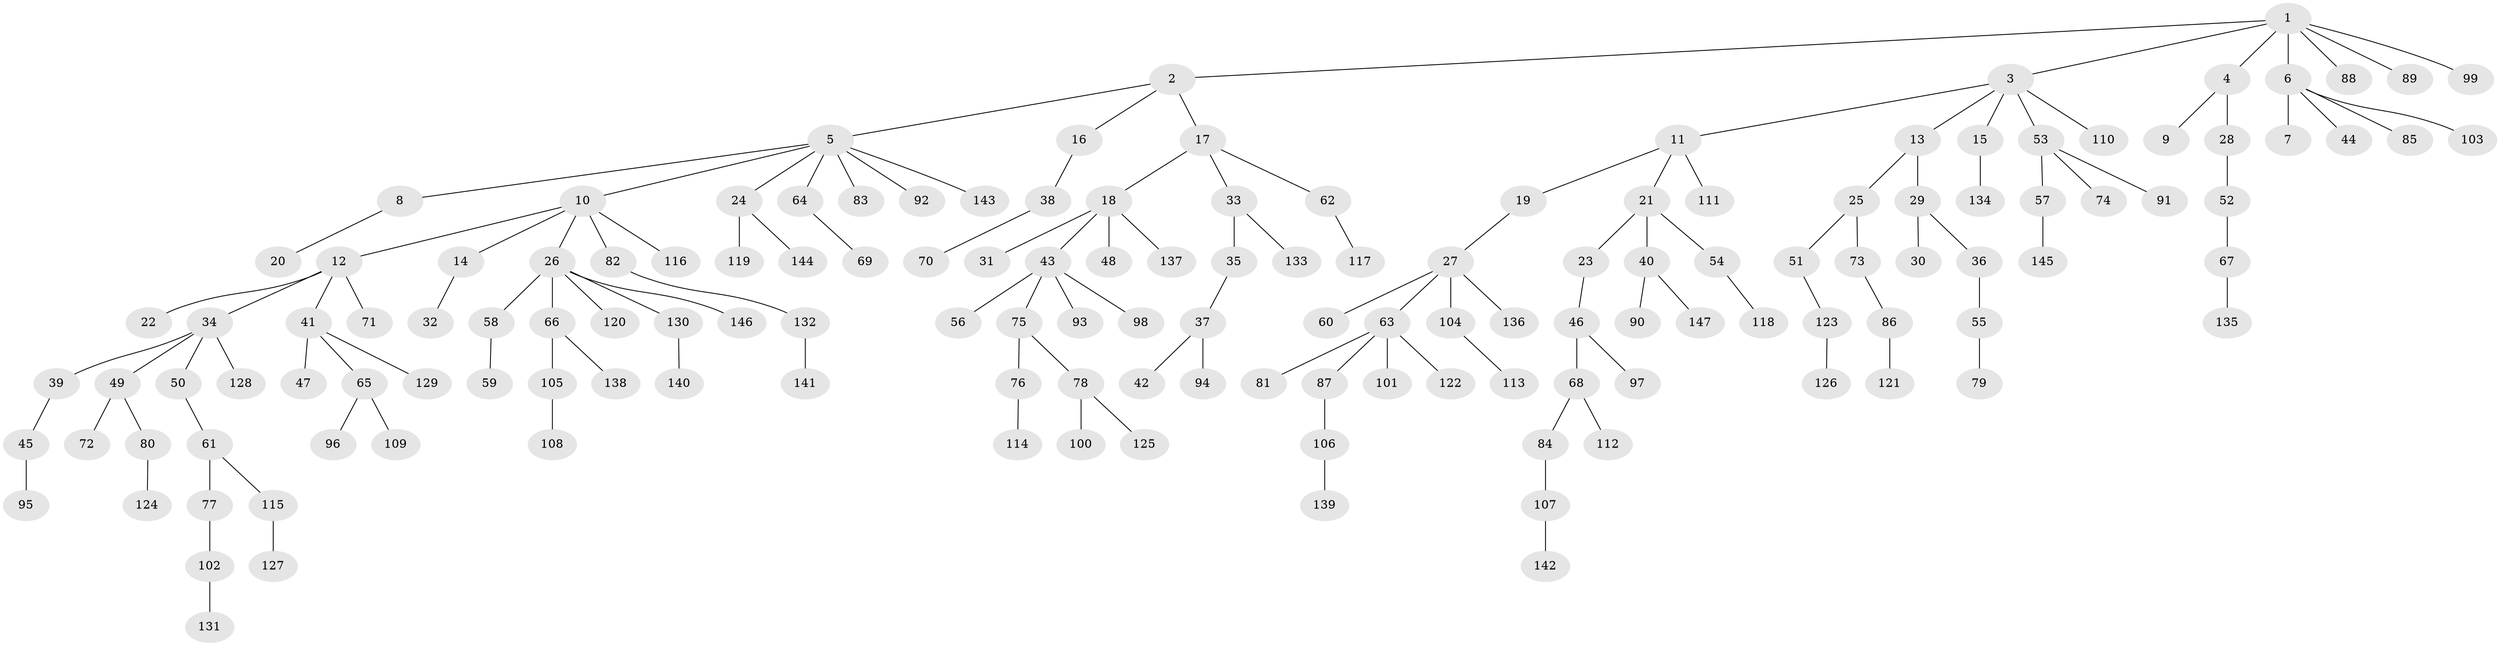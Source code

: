 // Generated by graph-tools (version 1.1) at 2025/11/02/27/25 16:11:26]
// undirected, 147 vertices, 146 edges
graph export_dot {
graph [start="1"]
  node [color=gray90,style=filled];
  1;
  2;
  3;
  4;
  5;
  6;
  7;
  8;
  9;
  10;
  11;
  12;
  13;
  14;
  15;
  16;
  17;
  18;
  19;
  20;
  21;
  22;
  23;
  24;
  25;
  26;
  27;
  28;
  29;
  30;
  31;
  32;
  33;
  34;
  35;
  36;
  37;
  38;
  39;
  40;
  41;
  42;
  43;
  44;
  45;
  46;
  47;
  48;
  49;
  50;
  51;
  52;
  53;
  54;
  55;
  56;
  57;
  58;
  59;
  60;
  61;
  62;
  63;
  64;
  65;
  66;
  67;
  68;
  69;
  70;
  71;
  72;
  73;
  74;
  75;
  76;
  77;
  78;
  79;
  80;
  81;
  82;
  83;
  84;
  85;
  86;
  87;
  88;
  89;
  90;
  91;
  92;
  93;
  94;
  95;
  96;
  97;
  98;
  99;
  100;
  101;
  102;
  103;
  104;
  105;
  106;
  107;
  108;
  109;
  110;
  111;
  112;
  113;
  114;
  115;
  116;
  117;
  118;
  119;
  120;
  121;
  122;
  123;
  124;
  125;
  126;
  127;
  128;
  129;
  130;
  131;
  132;
  133;
  134;
  135;
  136;
  137;
  138;
  139;
  140;
  141;
  142;
  143;
  144;
  145;
  146;
  147;
  1 -- 2;
  1 -- 3;
  1 -- 4;
  1 -- 6;
  1 -- 88;
  1 -- 89;
  1 -- 99;
  2 -- 5;
  2 -- 16;
  2 -- 17;
  3 -- 11;
  3 -- 13;
  3 -- 15;
  3 -- 53;
  3 -- 110;
  4 -- 9;
  4 -- 28;
  5 -- 8;
  5 -- 10;
  5 -- 24;
  5 -- 64;
  5 -- 83;
  5 -- 92;
  5 -- 143;
  6 -- 7;
  6 -- 44;
  6 -- 85;
  6 -- 103;
  8 -- 20;
  10 -- 12;
  10 -- 14;
  10 -- 26;
  10 -- 82;
  10 -- 116;
  11 -- 19;
  11 -- 21;
  11 -- 111;
  12 -- 22;
  12 -- 34;
  12 -- 41;
  12 -- 71;
  13 -- 25;
  13 -- 29;
  14 -- 32;
  15 -- 134;
  16 -- 38;
  17 -- 18;
  17 -- 33;
  17 -- 62;
  18 -- 31;
  18 -- 43;
  18 -- 48;
  18 -- 137;
  19 -- 27;
  21 -- 23;
  21 -- 40;
  21 -- 54;
  23 -- 46;
  24 -- 119;
  24 -- 144;
  25 -- 51;
  25 -- 73;
  26 -- 58;
  26 -- 66;
  26 -- 120;
  26 -- 130;
  26 -- 146;
  27 -- 60;
  27 -- 63;
  27 -- 104;
  27 -- 136;
  28 -- 52;
  29 -- 30;
  29 -- 36;
  33 -- 35;
  33 -- 133;
  34 -- 39;
  34 -- 49;
  34 -- 50;
  34 -- 128;
  35 -- 37;
  36 -- 55;
  37 -- 42;
  37 -- 94;
  38 -- 70;
  39 -- 45;
  40 -- 90;
  40 -- 147;
  41 -- 47;
  41 -- 65;
  41 -- 129;
  43 -- 56;
  43 -- 75;
  43 -- 93;
  43 -- 98;
  45 -- 95;
  46 -- 68;
  46 -- 97;
  49 -- 72;
  49 -- 80;
  50 -- 61;
  51 -- 123;
  52 -- 67;
  53 -- 57;
  53 -- 74;
  53 -- 91;
  54 -- 118;
  55 -- 79;
  57 -- 145;
  58 -- 59;
  61 -- 77;
  61 -- 115;
  62 -- 117;
  63 -- 81;
  63 -- 87;
  63 -- 101;
  63 -- 122;
  64 -- 69;
  65 -- 96;
  65 -- 109;
  66 -- 105;
  66 -- 138;
  67 -- 135;
  68 -- 84;
  68 -- 112;
  73 -- 86;
  75 -- 76;
  75 -- 78;
  76 -- 114;
  77 -- 102;
  78 -- 100;
  78 -- 125;
  80 -- 124;
  82 -- 132;
  84 -- 107;
  86 -- 121;
  87 -- 106;
  102 -- 131;
  104 -- 113;
  105 -- 108;
  106 -- 139;
  107 -- 142;
  115 -- 127;
  123 -- 126;
  130 -- 140;
  132 -- 141;
}
